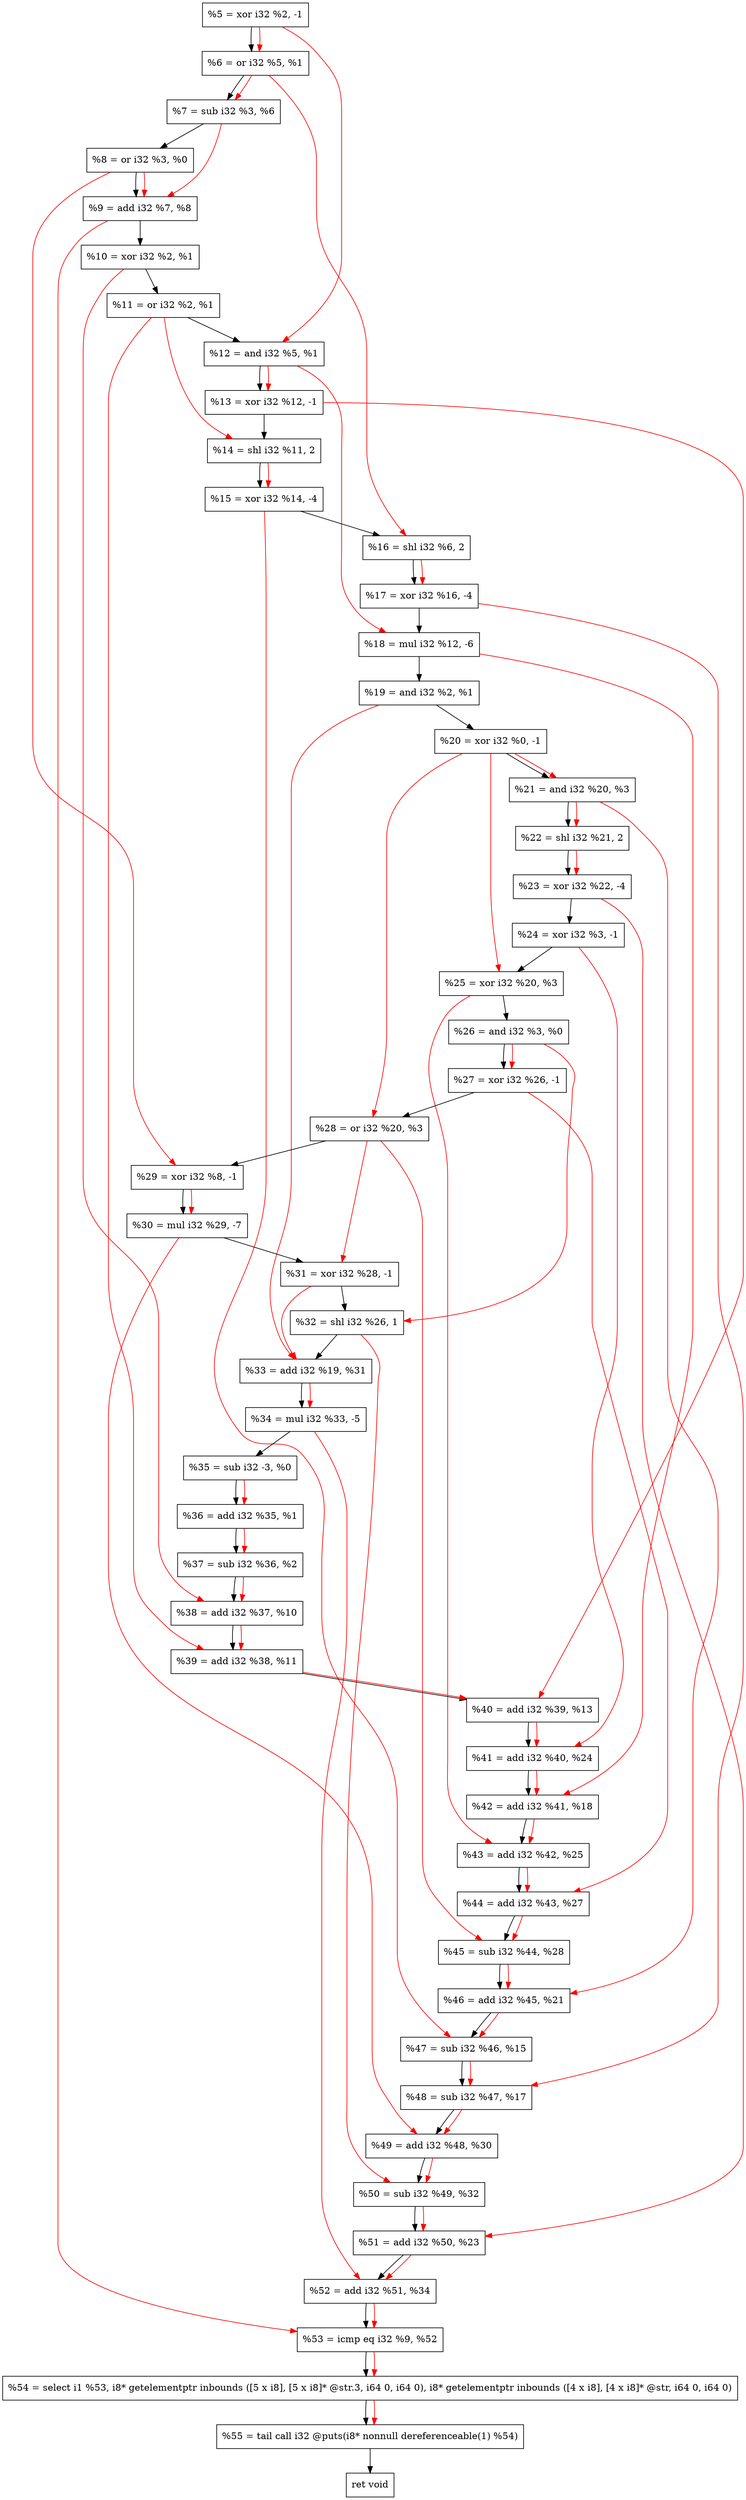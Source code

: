 digraph "DFG for'crackme' function" {
	Node0xf5ed80[shape=record, label="  %5 = xor i32 %2, -1"];
	Node0xf5edf0[shape=record, label="  %6 = or i32 %5, %1"];
	Node0xf5ee60[shape=record, label="  %7 = sub i32 %3, %6"];
	Node0xf5eed0[shape=record, label="  %8 = or i32 %3, %0"];
	Node0xf5ef40[shape=record, label="  %9 = add i32 %7, %8"];
	Node0xf5efb0[shape=record, label="  %10 = xor i32 %2, %1"];
	Node0xf5f020[shape=record, label="  %11 = or i32 %2, %1"];
	Node0xf5f090[shape=record, label="  %12 = and i32 %5, %1"];
	Node0xf5f100[shape=record, label="  %13 = xor i32 %12, -1"];
	Node0xf5f1a0[shape=record, label="  %14 = shl i32 %11, 2"];
	Node0xf5f240[shape=record, label="  %15 = xor i32 %14, -4"];
	Node0xf5f2b0[shape=record, label="  %16 = shl i32 %6, 2"];
	Node0xf5f320[shape=record, label="  %17 = xor i32 %16, -4"];
	Node0xf5f3c0[shape=record, label="  %18 = mul i32 %12, -6"];
	Node0xf5f430[shape=record, label="  %19 = and i32 %2, %1"];
	Node0xf5f4a0[shape=record, label="  %20 = xor i32 %0, -1"];
	Node0xf5f510[shape=record, label="  %21 = and i32 %20, %3"];
	Node0xf5f580[shape=record, label="  %22 = shl i32 %21, 2"];
	Node0xf5f5f0[shape=record, label="  %23 = xor i32 %22, -4"];
	Node0xf5f660[shape=record, label="  %24 = xor i32 %3, -1"];
	Node0xf5f6d0[shape=record, label="  %25 = xor i32 %20, %3"];
	Node0xf5f740[shape=record, label="  %26 = and i32 %3, %0"];
	Node0xf5f7b0[shape=record, label="  %27 = xor i32 %26, -1"];
	Node0xf5f820[shape=record, label="  %28 = or i32 %20, %3"];
	Node0xf5f890[shape=record, label="  %29 = xor i32 %8, -1"];
	Node0xf5f930[shape=record, label="  %30 = mul i32 %29, -7"];
	Node0xf5f9a0[shape=record, label="  %31 = xor i32 %28, -1"];
	Node0xf5fa40[shape=record, label="  %32 = shl i32 %26, 1"];
	Node0xf5fcc0[shape=record, label="  %33 = add i32 %19, %31"];
	Node0xf5fd60[shape=record, label="  %34 = mul i32 %33, -5"];
	Node0xf5fe00[shape=record, label="  %35 = sub i32 -3, %0"];
	Node0xf5fe70[shape=record, label="  %36 = add i32 %35, %1"];
	Node0xf5fee0[shape=record, label="  %37 = sub i32 %36, %2"];
	Node0xf5ff50[shape=record, label="  %38 = add i32 %37, %10"];
	Node0xf5ffc0[shape=record, label="  %39 = add i32 %38, %11"];
	Node0xf60030[shape=record, label="  %40 = add i32 %39, %13"];
	Node0xf600a0[shape=record, label="  %41 = add i32 %40, %24"];
	Node0xf60110[shape=record, label="  %42 = add i32 %41, %18"];
	Node0xf60180[shape=record, label="  %43 = add i32 %42, %25"];
	Node0xf601f0[shape=record, label="  %44 = add i32 %43, %27"];
	Node0xf60260[shape=record, label="  %45 = sub i32 %44, %28"];
	Node0xf602d0[shape=record, label="  %46 = add i32 %45, %21"];
	Node0xf60340[shape=record, label="  %47 = sub i32 %46, %15"];
	Node0xf603b0[shape=record, label="  %48 = sub i32 %47, %17"];
	Node0xf60420[shape=record, label="  %49 = add i32 %48, %30"];
	Node0xf60490[shape=record, label="  %50 = sub i32 %49, %32"];
	Node0xf60500[shape=record, label="  %51 = add i32 %50, %23"];
	Node0xf60570[shape=record, label="  %52 = add i32 %51, %34"];
	Node0xf605e0[shape=record, label="  %53 = icmp eq i32 %9, %52"];
	Node0xeff268[shape=record, label="  %54 = select i1 %53, i8* getelementptr inbounds ([5 x i8], [5 x i8]* @str.3, i64 0, i64 0), i8* getelementptr inbounds ([4 x i8], [4 x i8]* @str, i64 0, i64 0)"];
	Node0xf60a80[shape=record, label="  %55 = tail call i32 @puts(i8* nonnull dereferenceable(1) %54)"];
	Node0xf60ad0[shape=record, label="  ret void"];
	Node0xf5ed80 -> Node0xf5edf0;
	Node0xf5edf0 -> Node0xf5ee60;
	Node0xf5ee60 -> Node0xf5eed0;
	Node0xf5eed0 -> Node0xf5ef40;
	Node0xf5ef40 -> Node0xf5efb0;
	Node0xf5efb0 -> Node0xf5f020;
	Node0xf5f020 -> Node0xf5f090;
	Node0xf5f090 -> Node0xf5f100;
	Node0xf5f100 -> Node0xf5f1a0;
	Node0xf5f1a0 -> Node0xf5f240;
	Node0xf5f240 -> Node0xf5f2b0;
	Node0xf5f2b0 -> Node0xf5f320;
	Node0xf5f320 -> Node0xf5f3c0;
	Node0xf5f3c0 -> Node0xf5f430;
	Node0xf5f430 -> Node0xf5f4a0;
	Node0xf5f4a0 -> Node0xf5f510;
	Node0xf5f510 -> Node0xf5f580;
	Node0xf5f580 -> Node0xf5f5f0;
	Node0xf5f5f0 -> Node0xf5f660;
	Node0xf5f660 -> Node0xf5f6d0;
	Node0xf5f6d0 -> Node0xf5f740;
	Node0xf5f740 -> Node0xf5f7b0;
	Node0xf5f7b0 -> Node0xf5f820;
	Node0xf5f820 -> Node0xf5f890;
	Node0xf5f890 -> Node0xf5f930;
	Node0xf5f930 -> Node0xf5f9a0;
	Node0xf5f9a0 -> Node0xf5fa40;
	Node0xf5fa40 -> Node0xf5fcc0;
	Node0xf5fcc0 -> Node0xf5fd60;
	Node0xf5fd60 -> Node0xf5fe00;
	Node0xf5fe00 -> Node0xf5fe70;
	Node0xf5fe70 -> Node0xf5fee0;
	Node0xf5fee0 -> Node0xf5ff50;
	Node0xf5ff50 -> Node0xf5ffc0;
	Node0xf5ffc0 -> Node0xf60030;
	Node0xf60030 -> Node0xf600a0;
	Node0xf600a0 -> Node0xf60110;
	Node0xf60110 -> Node0xf60180;
	Node0xf60180 -> Node0xf601f0;
	Node0xf601f0 -> Node0xf60260;
	Node0xf60260 -> Node0xf602d0;
	Node0xf602d0 -> Node0xf60340;
	Node0xf60340 -> Node0xf603b0;
	Node0xf603b0 -> Node0xf60420;
	Node0xf60420 -> Node0xf60490;
	Node0xf60490 -> Node0xf60500;
	Node0xf60500 -> Node0xf60570;
	Node0xf60570 -> Node0xf605e0;
	Node0xf605e0 -> Node0xeff268;
	Node0xeff268 -> Node0xf60a80;
	Node0xf60a80 -> Node0xf60ad0;
edge [color=red]
	Node0xf5ed80 -> Node0xf5edf0;
	Node0xf5edf0 -> Node0xf5ee60;
	Node0xf5ee60 -> Node0xf5ef40;
	Node0xf5eed0 -> Node0xf5ef40;
	Node0xf5ed80 -> Node0xf5f090;
	Node0xf5f090 -> Node0xf5f100;
	Node0xf5f020 -> Node0xf5f1a0;
	Node0xf5f1a0 -> Node0xf5f240;
	Node0xf5edf0 -> Node0xf5f2b0;
	Node0xf5f2b0 -> Node0xf5f320;
	Node0xf5f090 -> Node0xf5f3c0;
	Node0xf5f4a0 -> Node0xf5f510;
	Node0xf5f510 -> Node0xf5f580;
	Node0xf5f580 -> Node0xf5f5f0;
	Node0xf5f4a0 -> Node0xf5f6d0;
	Node0xf5f740 -> Node0xf5f7b0;
	Node0xf5f4a0 -> Node0xf5f820;
	Node0xf5eed0 -> Node0xf5f890;
	Node0xf5f890 -> Node0xf5f930;
	Node0xf5f820 -> Node0xf5f9a0;
	Node0xf5f740 -> Node0xf5fa40;
	Node0xf5f430 -> Node0xf5fcc0;
	Node0xf5f9a0 -> Node0xf5fcc0;
	Node0xf5fcc0 -> Node0xf5fd60;
	Node0xf5fe00 -> Node0xf5fe70;
	Node0xf5fe70 -> Node0xf5fee0;
	Node0xf5fee0 -> Node0xf5ff50;
	Node0xf5efb0 -> Node0xf5ff50;
	Node0xf5ff50 -> Node0xf5ffc0;
	Node0xf5f020 -> Node0xf5ffc0;
	Node0xf5ffc0 -> Node0xf60030;
	Node0xf5f100 -> Node0xf60030;
	Node0xf60030 -> Node0xf600a0;
	Node0xf5f660 -> Node0xf600a0;
	Node0xf600a0 -> Node0xf60110;
	Node0xf5f3c0 -> Node0xf60110;
	Node0xf60110 -> Node0xf60180;
	Node0xf5f6d0 -> Node0xf60180;
	Node0xf60180 -> Node0xf601f0;
	Node0xf5f7b0 -> Node0xf601f0;
	Node0xf601f0 -> Node0xf60260;
	Node0xf5f820 -> Node0xf60260;
	Node0xf60260 -> Node0xf602d0;
	Node0xf5f510 -> Node0xf602d0;
	Node0xf602d0 -> Node0xf60340;
	Node0xf5f240 -> Node0xf60340;
	Node0xf60340 -> Node0xf603b0;
	Node0xf5f320 -> Node0xf603b0;
	Node0xf603b0 -> Node0xf60420;
	Node0xf5f930 -> Node0xf60420;
	Node0xf60420 -> Node0xf60490;
	Node0xf5fa40 -> Node0xf60490;
	Node0xf60490 -> Node0xf60500;
	Node0xf5f5f0 -> Node0xf60500;
	Node0xf60500 -> Node0xf60570;
	Node0xf5fd60 -> Node0xf60570;
	Node0xf5ef40 -> Node0xf605e0;
	Node0xf60570 -> Node0xf605e0;
	Node0xf605e0 -> Node0xeff268;
	Node0xeff268 -> Node0xf60a80;
}
